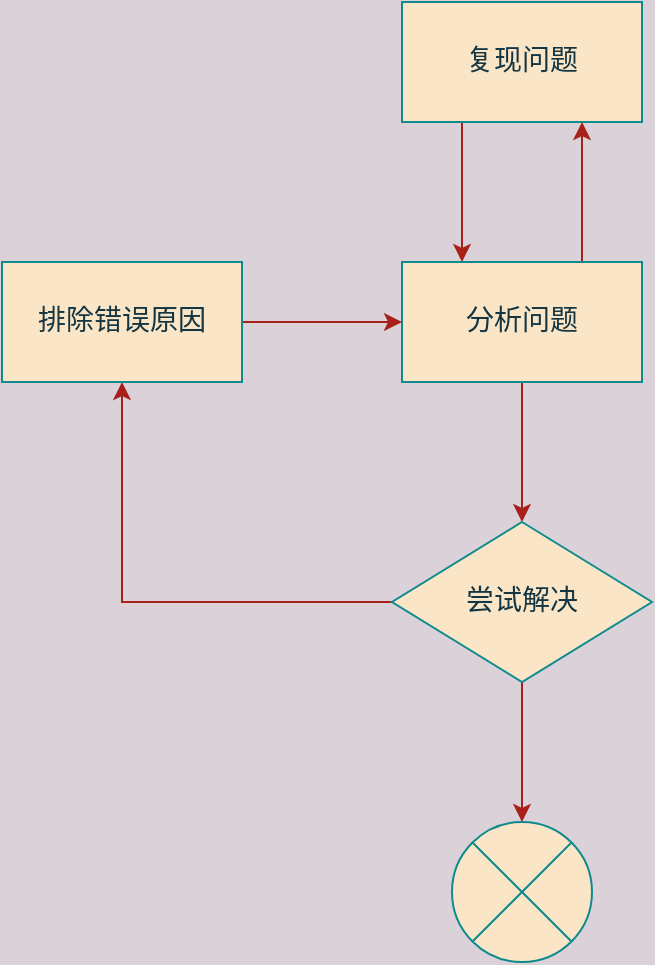 <mxfile version="14.9.8" type="github">
  <diagram id="ecOq7PFy2zb6hEe4VdWq" name="Page-1">
    <mxGraphModel dx="2514" dy="1324" grid="1" gridSize="10" guides="1" tooltips="1" connect="1" arrows="1" fold="1" page="1" pageScale="1" pageWidth="827" pageHeight="1169" background="#DAD2D8" math="0" shadow="0">
      <root>
        <mxCell id="0" />
        <mxCell id="1" parent="0" />
        <mxCell id="BEu0zM0ldIujXqOTG5YO-2" style="edgeStyle=orthogonalEdgeStyle;rounded=0;orthogonalLoop=1;jettySize=auto;html=1;exitX=0.25;exitY=1;exitDx=0;exitDy=0;labelBackgroundColor=#DAD2D8;strokeColor=#A8201A;fontColor=#143642;fontSize=14;fontFamily=腾讯体;" edge="1" parent="1" source="BEu0zM0ldIujXqOTG5YO-1">
          <mxGeometry relative="1" as="geometry">
            <mxPoint x="350" y="290" as="targetPoint" />
          </mxGeometry>
        </mxCell>
        <mxCell id="BEu0zM0ldIujXqOTG5YO-1" value="复现问题" style="rounded=0;whiteSpace=wrap;html=1;fillColor=#FAE5C7;strokeColor=#0F8B8D;fontColor=#143642;fontSize=14;fontFamily=腾讯体;" vertex="1" parent="1">
          <mxGeometry x="320" y="160" width="120" height="60" as="geometry" />
        </mxCell>
        <mxCell id="BEu0zM0ldIujXqOTG5YO-5" style="edgeStyle=orthogonalEdgeStyle;rounded=0;orthogonalLoop=1;jettySize=auto;html=1;exitX=0.5;exitY=1;exitDx=0;exitDy=0;entryX=0.5;entryY=0;entryDx=0;entryDy=0;labelBackgroundColor=#DAD2D8;strokeColor=#A8201A;fontColor=#143642;fontSize=14;fontFamily=腾讯体;" edge="1" parent="1" source="BEu0zM0ldIujXqOTG5YO-3">
          <mxGeometry relative="1" as="geometry">
            <mxPoint x="380" y="420" as="targetPoint" />
          </mxGeometry>
        </mxCell>
        <mxCell id="BEu0zM0ldIujXqOTG5YO-14" style="edgeStyle=orthogonalEdgeStyle;curved=0;rounded=1;sketch=0;orthogonalLoop=1;jettySize=auto;html=1;exitX=0.75;exitY=0;exitDx=0;exitDy=0;entryX=0.75;entryY=1;entryDx=0;entryDy=0;fontFamily=腾讯体;fontSize=14;fontColor=#143642;strokeColor=#A8201A;fillColor=#FAE5C7;" edge="1" parent="1" source="BEu0zM0ldIujXqOTG5YO-3" target="BEu0zM0ldIujXqOTG5YO-1">
          <mxGeometry relative="1" as="geometry" />
        </mxCell>
        <mxCell id="BEu0zM0ldIujXqOTG5YO-3" value="分析问题" style="rounded=0;whiteSpace=wrap;html=1;fillColor=#FAE5C7;strokeColor=#0F8B8D;fontColor=#143642;fontSize=14;fontFamily=腾讯体;" vertex="1" parent="1">
          <mxGeometry x="320" y="290" width="120" height="60" as="geometry" />
        </mxCell>
        <mxCell id="BEu0zM0ldIujXqOTG5YO-10" style="edgeStyle=orthogonalEdgeStyle;rounded=0;orthogonalLoop=1;jettySize=auto;html=1;exitX=0.5;exitY=1;exitDx=0;exitDy=0;entryX=0.5;entryY=0;entryDx=0;entryDy=0;entryPerimeter=0;labelBackgroundColor=#DAD2D8;strokeColor=#A8201A;fontColor=#143642;fontSize=14;fontFamily=腾讯体;" edge="1" parent="1" source="BEu0zM0ldIujXqOTG5YO-6" target="BEu0zM0ldIujXqOTG5YO-9">
          <mxGeometry relative="1" as="geometry" />
        </mxCell>
        <mxCell id="BEu0zM0ldIujXqOTG5YO-12" style="edgeStyle=orthogonalEdgeStyle;rounded=0;orthogonalLoop=1;jettySize=auto;html=1;exitX=0;exitY=0.5;exitDx=0;exitDy=0;entryX=0.5;entryY=1;entryDx=0;entryDy=0;labelBackgroundColor=#DAD2D8;strokeColor=#A8201A;fontColor=#143642;fontSize=14;fontFamily=腾讯体;" edge="1" parent="1" source="BEu0zM0ldIujXqOTG5YO-6" target="BEu0zM0ldIujXqOTG5YO-11">
          <mxGeometry relative="1" as="geometry" />
        </mxCell>
        <mxCell id="BEu0zM0ldIujXqOTG5YO-6" value="尝试解决" style="rhombus;whiteSpace=wrap;html=1;fillColor=#FAE5C7;strokeColor=#0F8B8D;fontColor=#143642;fontSize=14;fontFamily=腾讯体;" vertex="1" parent="1">
          <mxGeometry x="315" y="420" width="130" height="80" as="geometry" />
        </mxCell>
        <mxCell id="BEu0zM0ldIujXqOTG5YO-9" value="" style="verticalLabelPosition=bottom;verticalAlign=top;html=1;shape=mxgraph.flowchart.or;fillColor=#FAE5C7;strokeColor=#0F8B8D;fontColor=#143642;fontSize=14;fontFamily=腾讯体;" vertex="1" parent="1">
          <mxGeometry x="345" y="570" width="70" height="70" as="geometry" />
        </mxCell>
        <mxCell id="BEu0zM0ldIujXqOTG5YO-13" style="edgeStyle=orthogonalEdgeStyle;rounded=0;orthogonalLoop=1;jettySize=auto;html=1;exitX=1;exitY=0.5;exitDx=0;exitDy=0;entryX=0;entryY=0.5;entryDx=0;entryDy=0;labelBackgroundColor=#DAD2D8;strokeColor=#A8201A;fontColor=#143642;fontSize=14;fontFamily=腾讯体;" edge="1" parent="1" source="BEu0zM0ldIujXqOTG5YO-11" target="BEu0zM0ldIujXqOTG5YO-3">
          <mxGeometry relative="1" as="geometry" />
        </mxCell>
        <mxCell id="BEu0zM0ldIujXqOTG5YO-11" value="排除错误原因" style="rounded=0;whiteSpace=wrap;html=1;fillColor=#FAE5C7;strokeColor=#0F8B8D;fontColor=#143642;fontSize=14;fontFamily=腾讯体;" vertex="1" parent="1">
          <mxGeometry x="120" y="290" width="120" height="60" as="geometry" />
        </mxCell>
      </root>
    </mxGraphModel>
  </diagram>
</mxfile>
